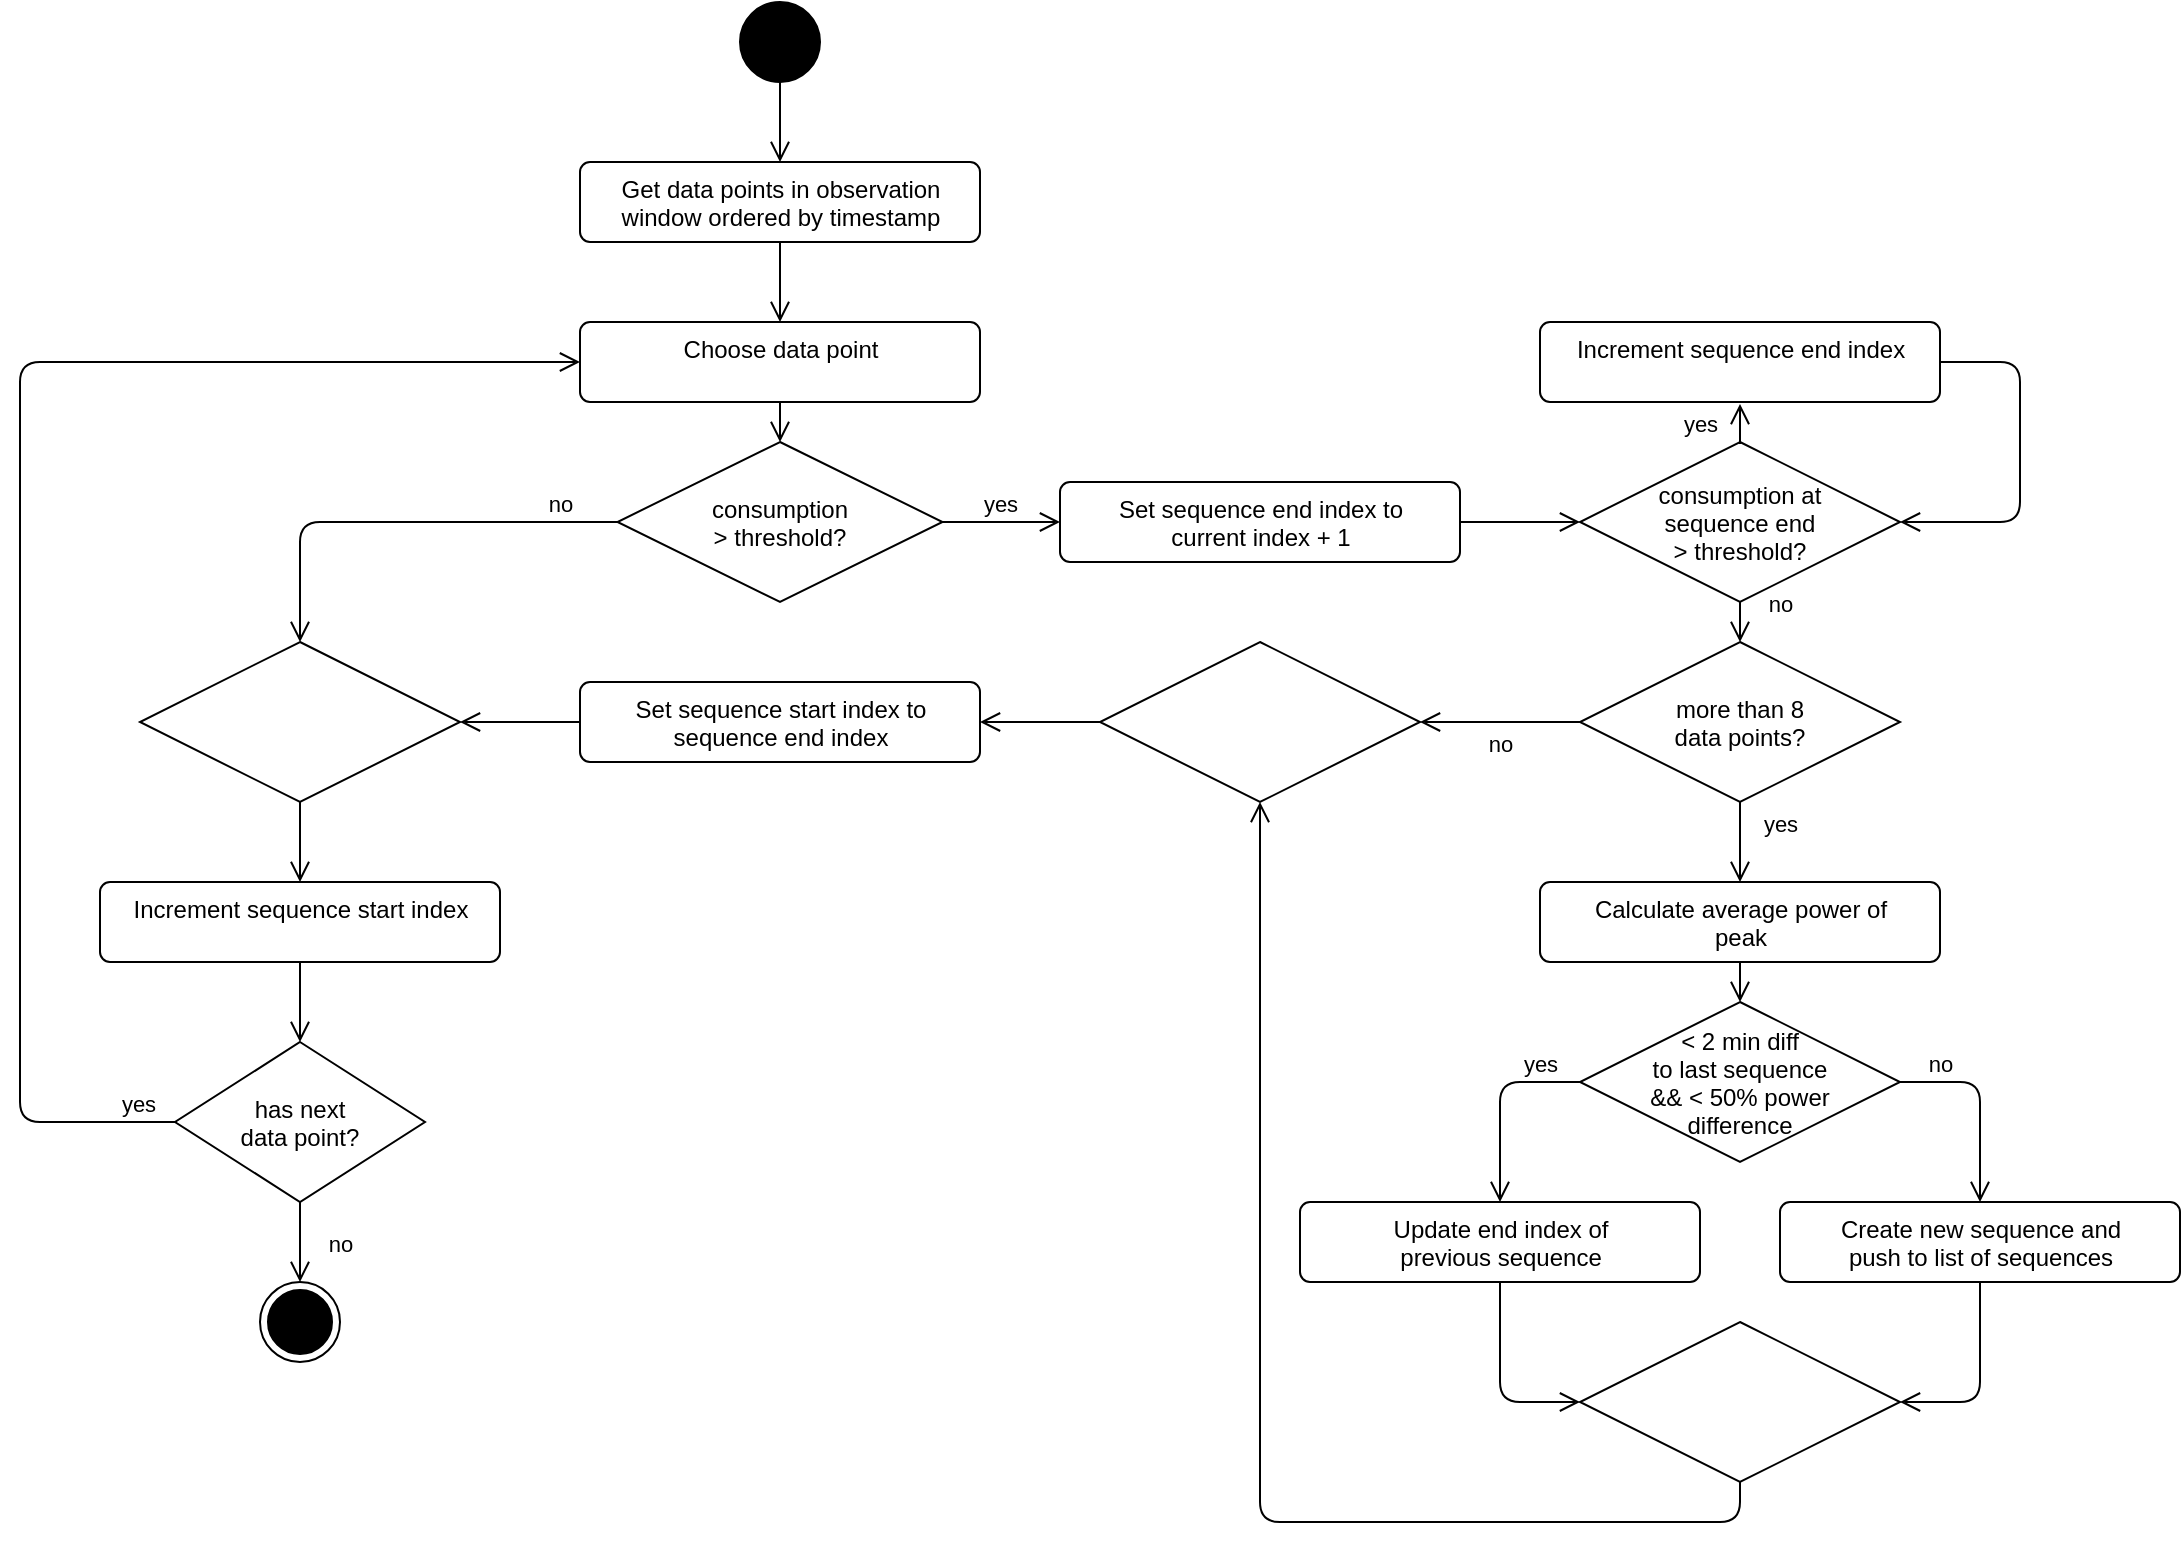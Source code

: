 <mxfile>
    <diagram id="tzDTJklQOrkzYzRksmru" name="Page-1">
        <mxGraphModel dx="2503" dy="1245" grid="1" gridSize="10" guides="1" tooltips="1" connect="1" arrows="1" fold="1" page="1" pageScale="1" pageWidth="850" pageHeight="1100" math="0" shadow="0">
            <root>
                <mxCell id="0"/>
                <mxCell id="1" parent="0"/>
                <mxCell id="2" value="" style="ellipse;html=1;shape=endState;fillColor=strokeColor;" vertex="1" parent="1">
                    <mxGeometry x="120" y="640" width="40" height="40" as="geometry"/>
                </mxCell>
                <mxCell id="3" value="" style="ellipse;fillColor=strokeColor;" vertex="1" parent="1">
                    <mxGeometry x="360" width="40" height="40" as="geometry"/>
                </mxCell>
                <mxCell id="4" value="Get data points in observation&lt;br&gt;window ordered by timestamp" style="html=1;align=center;verticalAlign=top;rounded=1;absoluteArcSize=1;arcSize=10;dashed=0;" vertex="1" parent="1">
                    <mxGeometry x="280" y="80" width="200" height="40" as="geometry"/>
                </mxCell>
                <mxCell id="5" value="Choose data point" style="html=1;align=center;verticalAlign=top;rounded=1;absoluteArcSize=1;arcSize=10;dashed=0;" vertex="1" parent="1">
                    <mxGeometry x="280" y="160" width="200" height="40" as="geometry"/>
                </mxCell>
                <mxCell id="6" value="consumption&#10;&gt; threshold?" style="rhombus;" vertex="1" parent="1">
                    <mxGeometry x="298.75" y="220" width="162.5" height="80" as="geometry"/>
                </mxCell>
                <mxCell id="7" value="Increment sequence start index" style="html=1;align=center;verticalAlign=top;rounded=1;absoluteArcSize=1;arcSize=10;dashed=0;" vertex="1" parent="1">
                    <mxGeometry x="40" y="440" width="200" height="40" as="geometry"/>
                </mxCell>
                <mxCell id="8" value="has next&#10;data point?" style="rhombus;" vertex="1" parent="1">
                    <mxGeometry x="77.5" y="520" width="125" height="80" as="geometry"/>
                </mxCell>
                <mxCell id="9" value="no" style="endArrow=open;startArrow=none;endFill=0;startFill=0;endSize=8;html=1;verticalAlign=bottom;labelBackgroundColor=none;strokeWidth=1;" edge="1" parent="1" source="8" target="2">
                    <mxGeometry x="0.5" y="20" width="160" relative="1" as="geometry">
                        <mxPoint x="590" y="480" as="sourcePoint"/>
                        <mxPoint x="750" y="480" as="targetPoint"/>
                        <mxPoint as="offset"/>
                    </mxGeometry>
                </mxCell>
                <mxCell id="10" value="yes" style="endArrow=open;startArrow=none;endFill=0;startFill=0;endSize=8;html=1;verticalAlign=bottom;labelBackgroundColor=none;strokeWidth=1;" edge="1" parent="1" source="8" target="5">
                    <mxGeometry x="-0.953" width="160" relative="1" as="geometry">
                        <mxPoint x="570" y="350" as="sourcePoint"/>
                        <mxPoint x="730" y="350" as="targetPoint"/>
                        <Array as="points">
                            <mxPoint y="560"/>
                            <mxPoint y="180"/>
                        </Array>
                        <mxPoint x="-1" as="offset"/>
                    </mxGeometry>
                </mxCell>
                <mxCell id="11" value="Set sequence end index to&lt;br&gt;current index + 1" style="html=1;align=center;verticalAlign=top;rounded=1;absoluteArcSize=1;arcSize=10;dashed=0;" vertex="1" parent="1">
                    <mxGeometry x="520" y="240" width="200" height="40" as="geometry"/>
                </mxCell>
                <mxCell id="12" value="" style="endArrow=open;startArrow=none;endFill=0;startFill=0;endSize=8;html=1;verticalAlign=bottom;labelBackgroundColor=none;strokeWidth=1;" edge="1" parent="1" source="7" target="8">
                    <mxGeometry x="0.5" y="20" width="160" relative="1" as="geometry">
                        <mxPoint x="390" y="660" as="sourcePoint"/>
                        <mxPoint x="390" y="700" as="targetPoint"/>
                        <mxPoint as="offset"/>
                    </mxGeometry>
                </mxCell>
                <mxCell id="14" value="consumption at&#10;sequence end&#10;&gt; threshold?" style="rhombus;" vertex="1" parent="1">
                    <mxGeometry x="780" y="220" width="160" height="80" as="geometry"/>
                </mxCell>
                <mxCell id="15" value="Increment sequence end index" style="html=1;align=center;verticalAlign=top;rounded=1;absoluteArcSize=1;arcSize=10;dashed=0;" vertex="1" parent="1">
                    <mxGeometry x="760" y="160" width="200" height="40" as="geometry"/>
                </mxCell>
                <mxCell id="16" value="yes" style="endArrow=open;startArrow=none;endFill=0;startFill=0;endSize=8;html=1;verticalAlign=bottom;labelBackgroundColor=none;strokeWidth=1;" edge="1" parent="1">
                    <mxGeometry x="-0.9" y="20" width="160" relative="1" as="geometry">
                        <mxPoint x="860" y="221" as="sourcePoint"/>
                        <mxPoint x="860" y="201" as="targetPoint"/>
                        <mxPoint as="offset"/>
                    </mxGeometry>
                </mxCell>
                <mxCell id="17" value="" style="endArrow=open;startArrow=none;endFill=0;startFill=0;endSize=8;html=1;verticalAlign=bottom;labelBackgroundColor=none;strokeWidth=1;" edge="1" parent="1" source="15" target="14">
                    <mxGeometry x="0.5" y="20" width="160" relative="1" as="geometry">
                        <mxPoint x="655.09" y="390" as="sourcePoint"/>
                        <mxPoint x="1010" y="260" as="targetPoint"/>
                        <mxPoint as="offset"/>
                        <Array as="points">
                            <mxPoint x="1000" y="180"/>
                            <mxPoint x="1000" y="260"/>
                        </Array>
                    </mxGeometry>
                </mxCell>
                <mxCell id="18" value="yes" style="endArrow=open;startArrow=none;endFill=0;startFill=0;endSize=8;html=1;verticalAlign=bottom;labelBackgroundColor=none;strokeWidth=1;" edge="1" parent="1" source="6" target="11">
                    <mxGeometry x="-0.021" width="160" relative="1" as="geometry">
                        <mxPoint x="230" y="410" as="sourcePoint"/>
                        <mxPoint x="354.912" y="472.456" as="targetPoint"/>
                        <mxPoint as="offset"/>
                        <Array as="points">
                            <mxPoint x="490" y="260"/>
                        </Array>
                    </mxGeometry>
                </mxCell>
                <mxCell id="19" value="" style="endArrow=open;startArrow=none;endFill=0;startFill=0;endSize=8;html=1;verticalAlign=bottom;labelBackgroundColor=none;strokeWidth=1;" edge="1" parent="1" source="11" target="14">
                    <mxGeometry x="0.5" y="20" width="160" relative="1" as="geometry">
                        <mxPoint x="230" y="410" as="sourcePoint"/>
                        <mxPoint x="354.912" y="472.456" as="targetPoint"/>
                        <mxPoint as="offset"/>
                        <Array as="points">
                            <mxPoint x="750" y="260"/>
                        </Array>
                    </mxGeometry>
                </mxCell>
                <mxCell id="20" value="more than 8&#10;data points?" style="rhombus;" vertex="1" parent="1">
                    <mxGeometry x="780" y="320" width="160" height="80" as="geometry"/>
                </mxCell>
                <mxCell id="21" value="no" style="endArrow=open;startArrow=none;endFill=0;startFill=0;endSize=8;html=1;verticalAlign=bottom;labelBackgroundColor=none;strokeWidth=1;" edge="1" parent="1" source="14" target="20">
                    <mxGeometry y="20" width="160" relative="1" as="geometry">
                        <mxPoint x="730" y="270" as="sourcePoint"/>
                        <mxPoint x="790" y="270" as="targetPoint"/>
                        <mxPoint as="offset"/>
                    </mxGeometry>
                </mxCell>
                <mxCell id="22" value="Calculate average power of&lt;br&gt;peak" style="html=1;align=center;verticalAlign=top;rounded=1;absoluteArcSize=1;arcSize=10;dashed=0;" vertex="1" parent="1">
                    <mxGeometry x="760" y="440" width="200" height="40" as="geometry"/>
                </mxCell>
                <mxCell id="23" value="yes" style="endArrow=open;startArrow=none;endFill=0;startFill=0;endSize=8;html=1;verticalAlign=bottom;labelBackgroundColor=none;strokeWidth=1;" edge="1" parent="1" source="20" target="22">
                    <mxGeometry y="20" width="160" relative="1" as="geometry">
                        <mxPoint x="870" y="235" as="sourcePoint"/>
                        <mxPoint x="870" y="210" as="targetPoint"/>
                        <mxPoint as="offset"/>
                    </mxGeometry>
                </mxCell>
                <mxCell id="24" value="&lt; 2 min diff&#10;to last sequence&#10;&amp;&amp; &lt; 50% power&#10;difference" style="rhombus;" vertex="1" parent="1">
                    <mxGeometry x="780" y="500" width="160" height="80" as="geometry"/>
                </mxCell>
                <mxCell id="25" value="" style="endArrow=open;startArrow=none;endFill=0;startFill=0;endSize=8;html=1;verticalAlign=bottom;labelBackgroundColor=none;strokeWidth=1;" edge="1" parent="1" source="22" target="24">
                    <mxGeometry x="0.5" y="20" width="160" relative="1" as="geometry">
                        <mxPoint x="730" y="270" as="sourcePoint"/>
                        <mxPoint x="790" y="270" as="targetPoint"/>
                        <mxPoint as="offset"/>
                        <Array as="points"/>
                    </mxGeometry>
                </mxCell>
                <mxCell id="26" value="Update end index of&lt;br&gt;previous sequence" style="html=1;align=center;verticalAlign=top;rounded=1;absoluteArcSize=1;arcSize=10;dashed=0;" vertex="1" parent="1">
                    <mxGeometry x="640" y="600" width="200" height="40" as="geometry"/>
                </mxCell>
                <mxCell id="27" value="Create new sequence and&lt;br&gt;push to list of sequences" style="html=1;align=center;verticalAlign=top;rounded=1;absoluteArcSize=1;arcSize=10;dashed=0;" vertex="1" parent="1">
                    <mxGeometry x="880" y="600" width="200" height="40" as="geometry"/>
                </mxCell>
                <mxCell id="28" value="yes" style="endArrow=open;startArrow=none;endFill=0;startFill=0;endSize=8;html=1;verticalAlign=bottom;labelBackgroundColor=none;strokeWidth=1;" edge="1" parent="1" source="24" target="26">
                    <mxGeometry x="-0.6" width="160" relative="1" as="geometry">
                        <mxPoint x="870" y="410" as="sourcePoint"/>
                        <mxPoint x="870" y="450" as="targetPoint"/>
                        <mxPoint as="offset"/>
                        <Array as="points">
                            <mxPoint x="740" y="540"/>
                        </Array>
                    </mxGeometry>
                </mxCell>
                <mxCell id="29" value="no" style="endArrow=open;startArrow=none;endFill=0;startFill=0;endSize=8;html=1;verticalAlign=bottom;labelBackgroundColor=none;strokeWidth=1;" edge="1" parent="1" source="24" target="27">
                    <mxGeometry x="-0.6" width="160" relative="1" as="geometry">
                        <mxPoint x="790" y="550" as="sourcePoint"/>
                        <mxPoint x="750" y="610" as="targetPoint"/>
                        <mxPoint as="offset"/>
                        <Array as="points">
                            <mxPoint x="980" y="540"/>
                        </Array>
                    </mxGeometry>
                </mxCell>
                <mxCell id="30" value="" style="rhombus;" vertex="1" parent="1">
                    <mxGeometry x="780" y="660" width="160" height="80" as="geometry"/>
                </mxCell>
                <mxCell id="31" value="" style="endArrow=open;startArrow=none;endFill=0;startFill=0;endSize=8;html=1;verticalAlign=bottom;labelBackgroundColor=none;strokeWidth=1;" edge="1" parent="1" source="26" target="30">
                    <mxGeometry x="0.5" y="20" width="160" relative="1" as="geometry">
                        <mxPoint x="870" y="490" as="sourcePoint"/>
                        <mxPoint x="870" y="510" as="targetPoint"/>
                        <mxPoint as="offset"/>
                        <Array as="points">
                            <mxPoint x="740" y="700"/>
                        </Array>
                    </mxGeometry>
                </mxCell>
                <mxCell id="32" value="" style="endArrow=open;startArrow=none;endFill=0;startFill=0;endSize=8;html=1;verticalAlign=bottom;labelBackgroundColor=none;strokeWidth=1;" edge="1" parent="1" source="27" target="30">
                    <mxGeometry x="0.5" y="20" width="160" relative="1" as="geometry">
                        <mxPoint x="750" y="650" as="sourcePoint"/>
                        <mxPoint x="790" y="710" as="targetPoint"/>
                        <mxPoint as="offset"/>
                        <Array as="points">
                            <mxPoint x="980" y="700"/>
                        </Array>
                    </mxGeometry>
                </mxCell>
                <mxCell id="33" value="" style="rhombus;" vertex="1" parent="1">
                    <mxGeometry x="540" y="320" width="160" height="80" as="geometry"/>
                </mxCell>
                <mxCell id="34" value="no" style="endArrow=open;startArrow=none;endFill=0;startFill=0;endSize=8;html=1;verticalAlign=bottom;labelBackgroundColor=none;strokeWidth=1;" edge="1" parent="1" source="20" target="33">
                    <mxGeometry y="20" width="160" relative="1" as="geometry">
                        <mxPoint x="870" y="310.0" as="sourcePoint"/>
                        <mxPoint x="870" y="330" as="targetPoint"/>
                        <mxPoint as="offset"/>
                    </mxGeometry>
                </mxCell>
                <mxCell id="35" value="" style="endArrow=open;startArrow=none;endFill=0;startFill=0;endSize=8;html=1;verticalAlign=bottom;labelBackgroundColor=none;strokeWidth=1;" edge="1" parent="1" source="30" target="33">
                    <mxGeometry x="0.5" y="20" width="160" relative="1" as="geometry">
                        <mxPoint x="990" y="650.0" as="sourcePoint"/>
                        <mxPoint x="950" y="710.0" as="targetPoint"/>
                        <mxPoint as="offset"/>
                        <Array as="points">
                            <mxPoint x="860" y="760"/>
                            <mxPoint x="620" y="760"/>
                        </Array>
                    </mxGeometry>
                </mxCell>
                <mxCell id="36" value="" style="rhombus;" vertex="1" parent="1">
                    <mxGeometry x="60" y="320" width="160" height="80" as="geometry"/>
                </mxCell>
                <mxCell id="37" value="no" style="endArrow=open;startArrow=none;endFill=0;startFill=0;endSize=8;html=1;verticalAlign=bottom;labelBackgroundColor=none;strokeWidth=1;" edge="1" parent="1" source="6" target="36">
                    <mxGeometry x="-0.737" width="160" relative="1" as="geometry">
                        <mxPoint x="790" y="370" as="sourcePoint"/>
                        <mxPoint x="710" y="370" as="targetPoint"/>
                        <mxPoint as="offset"/>
                        <Array as="points">
                            <mxPoint x="140" y="260"/>
                        </Array>
                    </mxGeometry>
                </mxCell>
                <mxCell id="38" value="" style="endArrow=open;startArrow=none;endFill=0;startFill=0;endSize=8;html=1;verticalAlign=bottom;labelBackgroundColor=none;strokeWidth=1;" edge="1" parent="1" source="33" target="39">
                    <mxGeometry x="0.5" y="20" width="160" relative="1" as="geometry">
                        <mxPoint x="730" y="270" as="sourcePoint"/>
                        <mxPoint x="560" y="460" as="targetPoint"/>
                        <mxPoint as="offset"/>
                        <Array as="points"/>
                    </mxGeometry>
                </mxCell>
                <mxCell id="39" value="Set sequence start index to&lt;br&gt;sequence end index" style="html=1;align=center;verticalAlign=top;rounded=1;absoluteArcSize=1;arcSize=10;dashed=0;" vertex="1" parent="1">
                    <mxGeometry x="280" y="340" width="200" height="40" as="geometry"/>
                </mxCell>
                <mxCell id="40" value="" style="endArrow=open;startArrow=none;endFill=0;startFill=0;endSize=8;html=1;verticalAlign=bottom;labelBackgroundColor=none;strokeWidth=1;" edge="1" parent="1" source="39" target="36">
                    <mxGeometry x="0.5" y="20" width="160" relative="1" as="geometry">
                        <mxPoint x="550" y="370" as="sourcePoint"/>
                        <mxPoint x="490" y="370" as="targetPoint"/>
                        <mxPoint as="offset"/>
                        <Array as="points"/>
                    </mxGeometry>
                </mxCell>
                <mxCell id="41" value="" style="endArrow=open;startArrow=none;endFill=0;startFill=0;endSize=8;html=1;verticalAlign=bottom;labelBackgroundColor=none;strokeWidth=1;" edge="1" parent="1" source="36" target="7">
                    <mxGeometry x="0.5" y="20" width="160" relative="1" as="geometry">
                        <mxPoint x="150" y="490" as="sourcePoint"/>
                        <mxPoint x="150" y="530" as="targetPoint"/>
                        <mxPoint as="offset"/>
                    </mxGeometry>
                </mxCell>
                <mxCell id="42" value="" style="endArrow=open;startArrow=none;endFill=0;startFill=0;endSize=8;html=1;verticalAlign=bottom;labelBackgroundColor=none;strokeWidth=1;" edge="1" parent="1" source="5" target="6">
                    <mxGeometry x="0.5" y="20" width="160" relative="1" as="geometry">
                        <mxPoint x="150" y="410.0" as="sourcePoint"/>
                        <mxPoint x="150" y="450" as="targetPoint"/>
                        <mxPoint as="offset"/>
                    </mxGeometry>
                </mxCell>
                <mxCell id="43" value="" style="endArrow=open;startArrow=none;endFill=0;startFill=0;endSize=8;html=1;verticalAlign=bottom;labelBackgroundColor=none;strokeWidth=1;" edge="1" parent="1" source="4" target="5">
                    <mxGeometry x="0.5" y="20" width="160" relative="1" as="geometry">
                        <mxPoint x="160" y="420.0" as="sourcePoint"/>
                        <mxPoint x="160" y="460" as="targetPoint"/>
                        <mxPoint as="offset"/>
                    </mxGeometry>
                </mxCell>
                <mxCell id="44" value="" style="endArrow=open;startArrow=none;endFill=0;startFill=0;endSize=8;html=1;verticalAlign=bottom;labelBackgroundColor=none;strokeWidth=1;" edge="1" parent="1" source="3" target="4">
                    <mxGeometry x="0.5" y="20" width="160" relative="1" as="geometry">
                        <mxPoint x="170" y="430.0" as="sourcePoint"/>
                        <mxPoint x="170" y="470" as="targetPoint"/>
                        <mxPoint as="offset"/>
                    </mxGeometry>
                </mxCell>
            </root>
        </mxGraphModel>
    </diagram>
</mxfile>